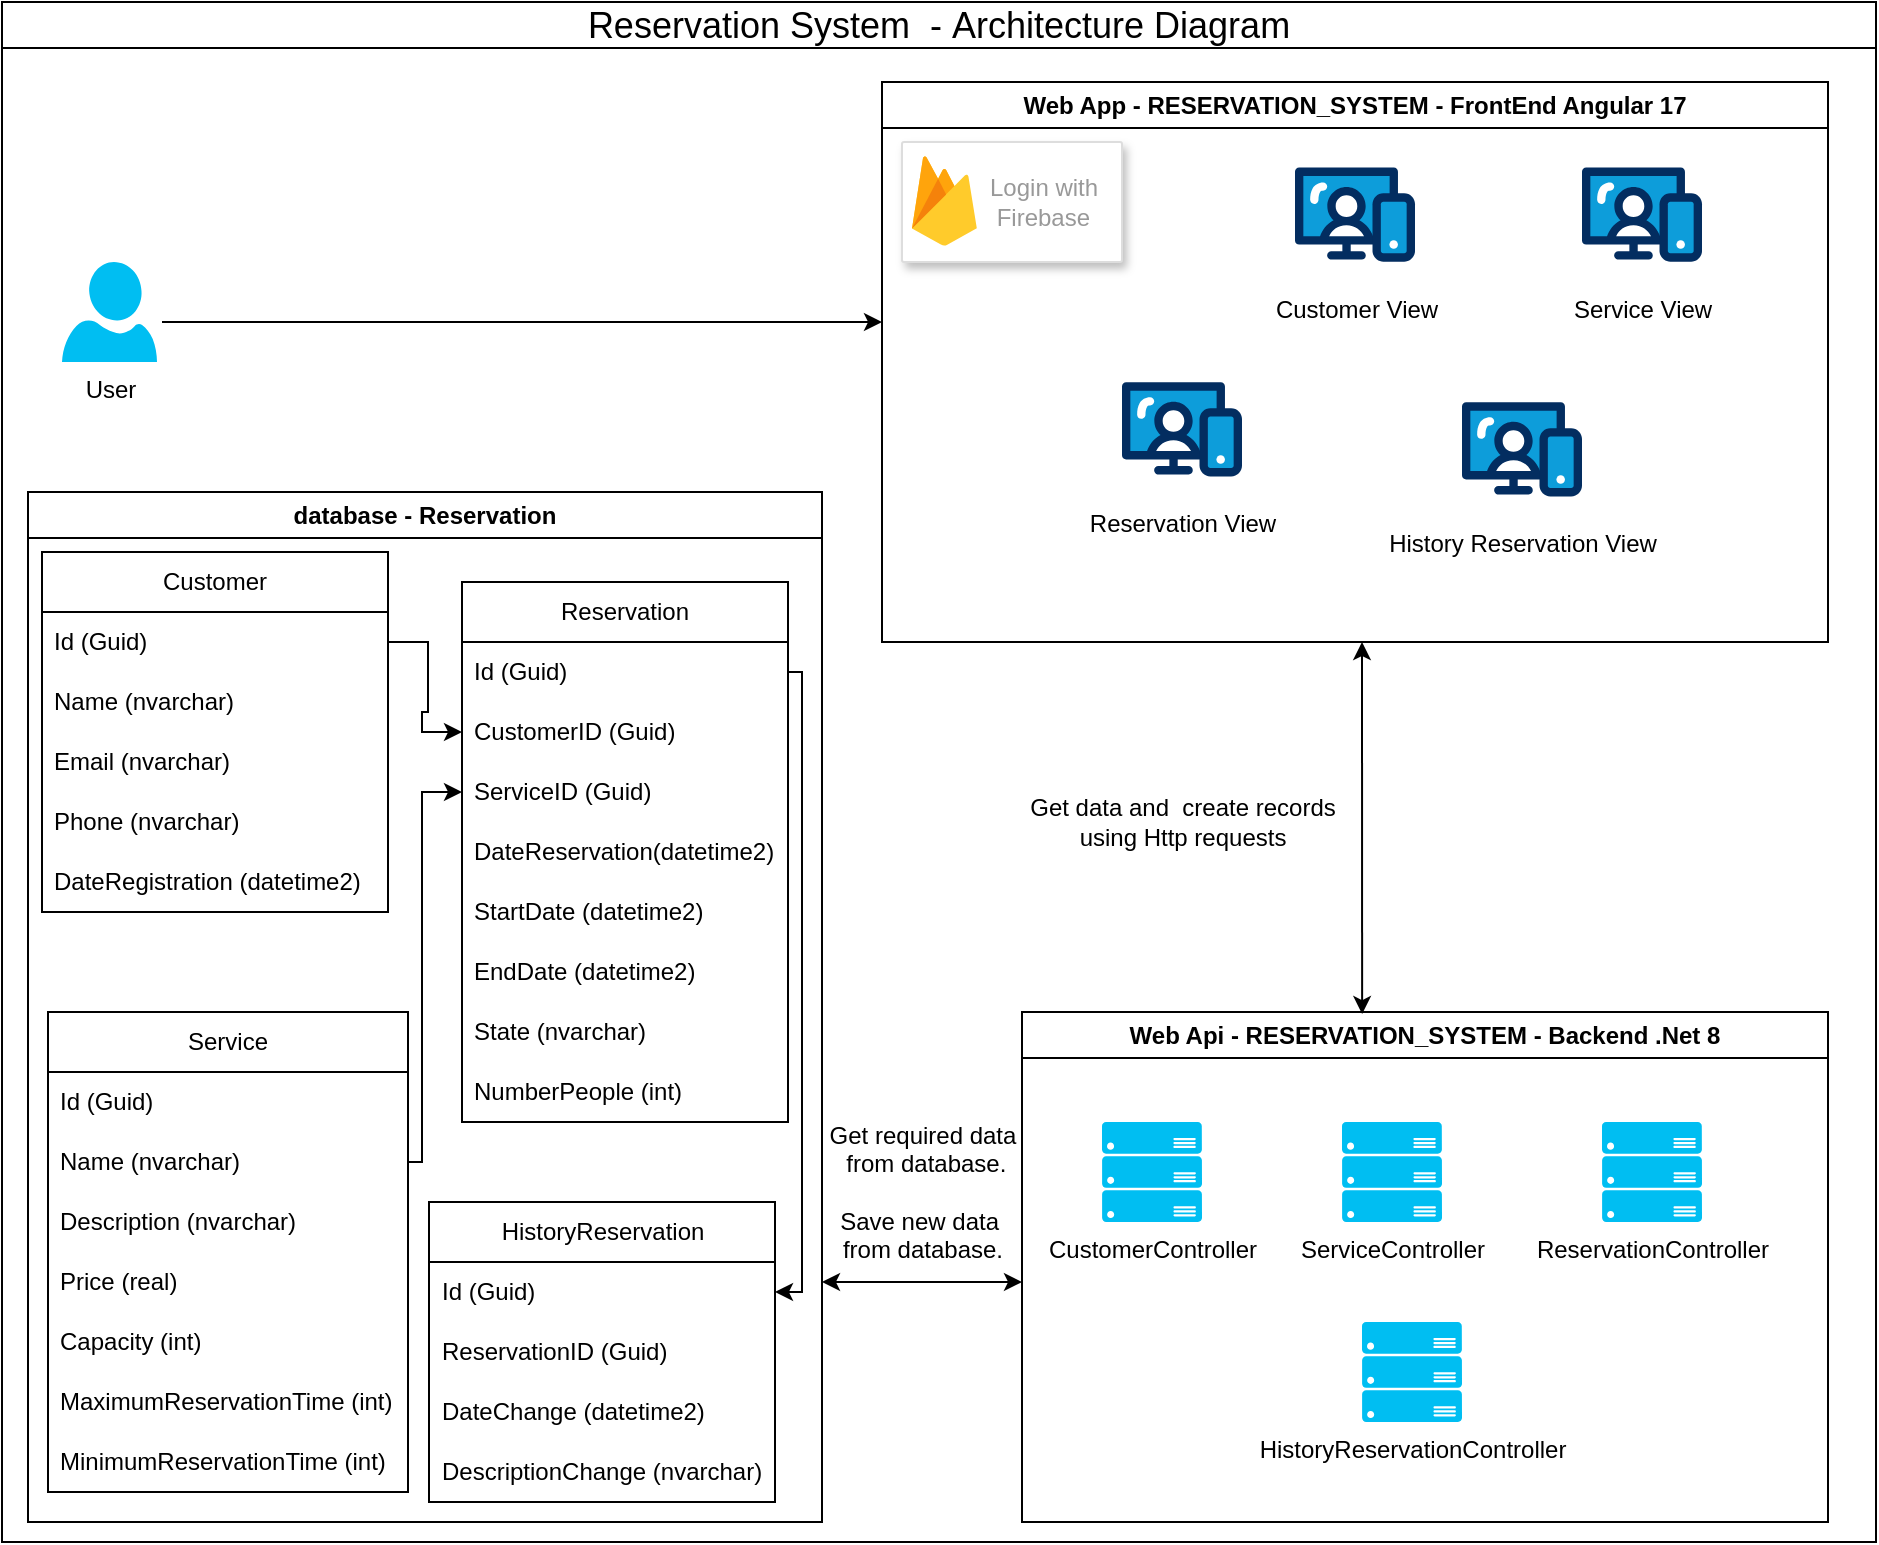 <mxfile version="24.7.8">
  <diagram name="Página-1" id="rdBdCRTcZmc_4KUXErlp">
    <mxGraphModel dx="1548" dy="629" grid="1" gridSize="10" guides="1" tooltips="1" connect="1" arrows="1" fold="1" page="1" pageScale="1" pageWidth="827" pageHeight="1169" background="none" math="0" shadow="0">
      <root>
        <mxCell id="0" />
        <mxCell id="1" parent="0" />
        <mxCell id="DlMznoRnkk3pD9Hjh-zh-8" value="&lt;span style=&quot;font-size: 18px; font-weight: 400; text-wrap: nowrap;&quot;&gt;Reservation System&amp;nbsp; -&amp;nbsp;&lt;/span&gt;&lt;span style=&quot;font-size: 18px; font-weight: 400; text-wrap: nowrap;&quot;&gt;Architecture Diagram&lt;/span&gt;" style="swimlane;whiteSpace=wrap;html=1;startSize=23;" parent="1" vertex="1">
          <mxGeometry x="-120" y="80" width="937" height="770" as="geometry">
            <mxRectangle x="40" y="30" width="210" height="60" as="alternateBounds" />
          </mxGeometry>
        </mxCell>
        <mxCell id="DlMznoRnkk3pD9Hjh-zh-10" value="Web App - RESERVATION_SYSTEM - FrontEnd Angular 17" style="swimlane;whiteSpace=wrap;html=1;" parent="DlMznoRnkk3pD9Hjh-zh-8" vertex="1">
          <mxGeometry x="440" y="40" width="473" height="280" as="geometry" />
        </mxCell>
        <mxCell id="DlMznoRnkk3pD9Hjh-zh-57" value="" style="strokeColor=#dddddd;shadow=1;strokeWidth=1;rounded=1;absoluteArcSize=1;arcSize=2;" parent="DlMznoRnkk3pD9Hjh-zh-10" vertex="1">
          <mxGeometry x="10" y="30" width="110" height="60" as="geometry" />
        </mxCell>
        <mxCell id="DlMznoRnkk3pD9Hjh-zh-58" value="Login with&lt;div&gt;&amp;nbsp;Firebase&lt;/div&gt;" style="sketch=0;dashed=0;connectable=0;html=1;fillColor=#5184F3;strokeColor=none;shape=mxgraph.gcp2.firebase;part=1;labelPosition=right;verticalLabelPosition=middle;align=left;verticalAlign=middle;spacingLeft=5;fontColor=#999999;fontSize=12;" parent="DlMznoRnkk3pD9Hjh-zh-57" vertex="1">
          <mxGeometry width="32.4" height="45" relative="1" as="geometry">
            <mxPoint x="5" y="7" as="offset" />
          </mxGeometry>
        </mxCell>
        <mxCell id="DlMznoRnkk3pD9Hjh-zh-60" value="Customer View" style="verticalLabelPosition=bottom;aspect=fixed;html=1;shape=mxgraph.salesforce.web;" parent="DlMznoRnkk3pD9Hjh-zh-10" vertex="1">
          <mxGeometry x="206.5" y="42.6" width="60" height="47.4" as="geometry" />
        </mxCell>
        <mxCell id="DlMznoRnkk3pD9Hjh-zh-63" value="Service View" style="verticalLabelPosition=bottom;aspect=fixed;html=1;shape=mxgraph.salesforce.web;" parent="DlMznoRnkk3pD9Hjh-zh-10" vertex="1">
          <mxGeometry x="350" y="42.6" width="60" height="47.4" as="geometry" />
        </mxCell>
        <mxCell id="DlMznoRnkk3pD9Hjh-zh-62" value="History Reservation View" style="verticalLabelPosition=bottom;aspect=fixed;html=1;shape=mxgraph.salesforce.web;" parent="DlMznoRnkk3pD9Hjh-zh-10" vertex="1">
          <mxGeometry x="290" y="160.0" width="60" height="47.4" as="geometry" />
        </mxCell>
        <mxCell id="DlMznoRnkk3pD9Hjh-zh-61" value="Reservation View" style="verticalLabelPosition=bottom;aspect=fixed;html=1;shape=mxgraph.salesforce.web;" parent="DlMznoRnkk3pD9Hjh-zh-10" vertex="1">
          <mxGeometry x="120" y="150.0" width="60" height="47.4" as="geometry" />
        </mxCell>
        <mxCell id="DlMznoRnkk3pD9Hjh-zh-11" value="Web Api - RESERVATION_SYSTEM - Backend .Net 8" style="swimlane;whiteSpace=wrap;html=1;" parent="DlMznoRnkk3pD9Hjh-zh-8" vertex="1">
          <mxGeometry x="510" y="505" width="403" height="255" as="geometry" />
        </mxCell>
        <mxCell id="DlMznoRnkk3pD9Hjh-zh-53" value="CustomerController" style="verticalLabelPosition=bottom;html=1;verticalAlign=top;align=center;strokeColor=none;fillColor=#00BEF2;shape=mxgraph.azure.server_rack;" parent="DlMznoRnkk3pD9Hjh-zh-11" vertex="1">
          <mxGeometry x="40" y="55" width="50" height="50" as="geometry" />
        </mxCell>
        <mxCell id="DlMznoRnkk3pD9Hjh-zh-54" value="ServiceController" style="verticalLabelPosition=bottom;html=1;verticalAlign=top;align=center;strokeColor=none;fillColor=#00BEF2;shape=mxgraph.azure.server_rack;" parent="DlMznoRnkk3pD9Hjh-zh-11" vertex="1">
          <mxGeometry x="160" y="55" width="50" height="50" as="geometry" />
        </mxCell>
        <mxCell id="DlMznoRnkk3pD9Hjh-zh-55" value="ReservationController" style="verticalLabelPosition=bottom;html=1;verticalAlign=top;align=center;strokeColor=none;fillColor=#00BEF2;shape=mxgraph.azure.server_rack;" parent="DlMznoRnkk3pD9Hjh-zh-11" vertex="1">
          <mxGeometry x="290" y="55" width="50" height="50" as="geometry" />
        </mxCell>
        <mxCell id="DlMznoRnkk3pD9Hjh-zh-56" value="HistoryReservationController" style="verticalLabelPosition=bottom;html=1;verticalAlign=top;align=center;strokeColor=none;fillColor=#00BEF2;shape=mxgraph.azure.server_rack;" parent="DlMznoRnkk3pD9Hjh-zh-11" vertex="1">
          <mxGeometry x="170" y="155" width="50" height="50" as="geometry" />
        </mxCell>
        <mxCell id="DlMznoRnkk3pD9Hjh-zh-12" value="" style="endArrow=classic;startArrow=classic;html=1;rounded=0;exitX=0.422;exitY=0.004;exitDx=0;exitDy=0;exitPerimeter=0;" parent="DlMznoRnkk3pD9Hjh-zh-8" source="DlMznoRnkk3pD9Hjh-zh-11" edge="1">
          <mxGeometry width="50" height="50" relative="1" as="geometry">
            <mxPoint x="750" y="490" as="sourcePoint" />
            <mxPoint x="680" y="320" as="targetPoint" />
          </mxGeometry>
        </mxCell>
        <mxCell id="DlMznoRnkk3pD9Hjh-zh-13" value="Get data and&amp;nbsp; create records&lt;div&gt;using Http requests&lt;/div&gt;" style="text;html=1;align=center;verticalAlign=middle;resizable=0;points=[];autosize=1;strokeColor=none;fillColor=none;" parent="DlMznoRnkk3pD9Hjh-zh-8" vertex="1">
          <mxGeometry x="500" y="390" width="180" height="40" as="geometry" />
        </mxCell>
        <mxCell id="DlMznoRnkk3pD9Hjh-zh-4" value="User" style="verticalLabelPosition=bottom;html=1;verticalAlign=top;align=center;strokeColor=none;fillColor=#00BEF2;shape=mxgraph.azure.user;" parent="DlMznoRnkk3pD9Hjh-zh-8" vertex="1">
          <mxGeometry x="30" y="130" width="47.5" height="50" as="geometry" />
        </mxCell>
        <mxCell id="DlMznoRnkk3pD9Hjh-zh-14" value="database -&amp;nbsp;Reservation" style="swimlane;whiteSpace=wrap;html=1;" parent="DlMznoRnkk3pD9Hjh-zh-8" vertex="1">
          <mxGeometry x="13" y="245" width="397" height="515" as="geometry" />
        </mxCell>
        <mxCell id="DlMznoRnkk3pD9Hjh-zh-21" value="Customer" style="swimlane;fontStyle=0;childLayout=stackLayout;horizontal=1;startSize=30;horizontalStack=0;resizeParent=1;resizeParentMax=0;resizeLast=0;collapsible=1;marginBottom=0;whiteSpace=wrap;html=1;" parent="DlMznoRnkk3pD9Hjh-zh-14" vertex="1">
          <mxGeometry x="7" y="30" width="173" height="180" as="geometry" />
        </mxCell>
        <mxCell id="DlMznoRnkk3pD9Hjh-zh-22" value="Id (Guid)" style="text;strokeColor=none;fillColor=none;align=left;verticalAlign=middle;spacingLeft=4;spacingRight=4;overflow=hidden;points=[[0,0.5],[1,0.5]];portConstraint=eastwest;rotatable=0;whiteSpace=wrap;html=1;" parent="DlMznoRnkk3pD9Hjh-zh-21" vertex="1">
          <mxGeometry y="30" width="173" height="30" as="geometry" />
        </mxCell>
        <mxCell id="DlMznoRnkk3pD9Hjh-zh-23" value="Name (nvarchar)" style="text;strokeColor=none;fillColor=none;align=left;verticalAlign=middle;spacingLeft=4;spacingRight=4;overflow=hidden;points=[[0,0.5],[1,0.5]];portConstraint=eastwest;rotatable=0;whiteSpace=wrap;html=1;" parent="DlMznoRnkk3pD9Hjh-zh-21" vertex="1">
          <mxGeometry y="60" width="173" height="30" as="geometry" />
        </mxCell>
        <mxCell id="DlMznoRnkk3pD9Hjh-zh-24" value="Email (nvarchar)" style="text;strokeColor=none;fillColor=none;align=left;verticalAlign=middle;spacingLeft=4;spacingRight=4;overflow=hidden;points=[[0,0.5],[1,0.5]];portConstraint=eastwest;rotatable=0;whiteSpace=wrap;html=1;" parent="DlMznoRnkk3pD9Hjh-zh-21" vertex="1">
          <mxGeometry y="90" width="173" height="30" as="geometry" />
        </mxCell>
        <mxCell id="DlMznoRnkk3pD9Hjh-zh-25" value="Phone (nvarchar)" style="text;strokeColor=none;fillColor=none;align=left;verticalAlign=middle;spacingLeft=4;spacingRight=4;overflow=hidden;points=[[0,0.5],[1,0.5]];portConstraint=eastwest;rotatable=0;whiteSpace=wrap;html=1;" parent="DlMznoRnkk3pD9Hjh-zh-21" vertex="1">
          <mxGeometry y="120" width="173" height="30" as="geometry" />
        </mxCell>
        <mxCell id="DlMznoRnkk3pD9Hjh-zh-26" value="DateRegistration (datetime2)" style="text;strokeColor=none;fillColor=none;align=left;verticalAlign=middle;spacingLeft=4;spacingRight=4;overflow=hidden;points=[[0,0.5],[1,0.5]];portConstraint=eastwest;rotatable=0;whiteSpace=wrap;html=1;" parent="DlMznoRnkk3pD9Hjh-zh-21" vertex="1">
          <mxGeometry y="150" width="173" height="30" as="geometry" />
        </mxCell>
        <mxCell id="DlMznoRnkk3pD9Hjh-zh-27" value="Service" style="swimlane;fontStyle=0;childLayout=stackLayout;horizontal=1;startSize=30;horizontalStack=0;resizeParent=1;resizeParentMax=0;resizeLast=0;collapsible=1;marginBottom=0;whiteSpace=wrap;html=1;" parent="DlMznoRnkk3pD9Hjh-zh-14" vertex="1">
          <mxGeometry x="10" y="260" width="180" height="240" as="geometry" />
        </mxCell>
        <mxCell id="DlMznoRnkk3pD9Hjh-zh-28" value="Id (Guid)" style="text;strokeColor=none;fillColor=none;align=left;verticalAlign=middle;spacingLeft=4;spacingRight=4;overflow=hidden;points=[[0,0.5],[1,0.5]];portConstraint=eastwest;rotatable=0;whiteSpace=wrap;html=1;" parent="DlMznoRnkk3pD9Hjh-zh-27" vertex="1">
          <mxGeometry y="30" width="180" height="30" as="geometry" />
        </mxCell>
        <mxCell id="DlMznoRnkk3pD9Hjh-zh-29" value="&lt;div&gt;&lt;span style=&quot;background-color: initial;&quot;&gt;Name (nvarchar)&lt;/span&gt;&lt;br&gt;&lt;/div&gt;" style="text;strokeColor=none;fillColor=none;align=left;verticalAlign=middle;spacingLeft=4;spacingRight=4;overflow=hidden;points=[[0,0.5],[1,0.5]];portConstraint=eastwest;rotatable=0;whiteSpace=wrap;html=1;" parent="DlMznoRnkk3pD9Hjh-zh-27" vertex="1">
          <mxGeometry y="60" width="180" height="30" as="geometry" />
        </mxCell>
        <mxCell id="DlMznoRnkk3pD9Hjh-zh-30" value="&lt;div&gt;&lt;span style=&quot;background-color: initial;&quot;&gt;Description (&lt;/span&gt;&lt;span style=&quot;background-color: initial;&quot;&gt;nvarchar)&lt;/span&gt;&lt;br&gt;&lt;/div&gt;" style="text;strokeColor=none;fillColor=none;align=left;verticalAlign=middle;spacingLeft=4;spacingRight=4;overflow=hidden;points=[[0,0.5],[1,0.5]];portConstraint=eastwest;rotatable=0;whiteSpace=wrap;html=1;" parent="DlMznoRnkk3pD9Hjh-zh-27" vertex="1">
          <mxGeometry y="90" width="180" height="30" as="geometry" />
        </mxCell>
        <mxCell id="DlMznoRnkk3pD9Hjh-zh-31" value="&lt;div&gt;&lt;span style=&quot;background-color: initial;&quot;&gt;Price&amp;nbsp;&lt;/span&gt;&lt;span style=&quot;background-color: initial;&quot;&gt;(&lt;/span&gt;&lt;span style=&quot;background-color: initial;&quot;&gt;real)&lt;/span&gt;&lt;br&gt;&lt;/div&gt;" style="text;strokeColor=none;fillColor=none;align=left;verticalAlign=middle;spacingLeft=4;spacingRight=4;overflow=hidden;points=[[0,0.5],[1,0.5]];portConstraint=eastwest;rotatable=0;whiteSpace=wrap;html=1;" parent="DlMznoRnkk3pD9Hjh-zh-27" vertex="1">
          <mxGeometry y="120" width="180" height="30" as="geometry" />
        </mxCell>
        <mxCell id="DlMznoRnkk3pD9Hjh-zh-32" value="&lt;div&gt;&lt;span style=&quot;background-color: initial;&quot;&gt;Capacity&amp;nbsp;&lt;/span&gt;&lt;span style=&quot;background-color: initial;&quot;&gt;(&lt;/span&gt;&lt;span style=&quot;background-color: initial;&quot;&gt;int)&lt;/span&gt;&lt;br&gt;&lt;/div&gt;" style="text;strokeColor=none;fillColor=none;align=left;verticalAlign=middle;spacingLeft=4;spacingRight=4;overflow=hidden;points=[[0,0.5],[1,0.5]];portConstraint=eastwest;rotatable=0;whiteSpace=wrap;html=1;" parent="DlMznoRnkk3pD9Hjh-zh-27" vertex="1">
          <mxGeometry y="150" width="180" height="30" as="geometry" />
        </mxCell>
        <mxCell id="DlMznoRnkk3pD9Hjh-zh-33" value="&lt;div&gt;MaximumReservationTime (int)&lt;br&gt;&lt;/div&gt;" style="text;strokeColor=none;fillColor=none;align=left;verticalAlign=middle;spacingLeft=4;spacingRight=4;overflow=hidden;points=[[0,0.5],[1,0.5]];portConstraint=eastwest;rotatable=0;whiteSpace=wrap;html=1;" parent="DlMznoRnkk3pD9Hjh-zh-27" vertex="1">
          <mxGeometry y="180" width="180" height="30" as="geometry" />
        </mxCell>
        <mxCell id="YAZcjviuUg3TuDp-33JQ-2" value="&lt;div&gt;MinimumReservationTime (int)&lt;br&gt;&lt;/div&gt;" style="text;strokeColor=none;fillColor=none;align=left;verticalAlign=middle;spacingLeft=4;spacingRight=4;overflow=hidden;points=[[0,0.5],[1,0.5]];portConstraint=eastwest;rotatable=0;whiteSpace=wrap;html=1;" vertex="1" parent="DlMznoRnkk3pD9Hjh-zh-27">
          <mxGeometry y="210" width="180" height="30" as="geometry" />
        </mxCell>
        <mxCell id="DlMznoRnkk3pD9Hjh-zh-17" value="Reservation" style="swimlane;fontStyle=0;childLayout=stackLayout;horizontal=1;startSize=30;horizontalStack=0;resizeParent=1;resizeParentMax=0;resizeLast=0;collapsible=1;marginBottom=0;whiteSpace=wrap;html=1;" parent="DlMznoRnkk3pD9Hjh-zh-14" vertex="1">
          <mxGeometry x="217" y="45" width="163" height="270" as="geometry">
            <mxRectangle x="-390" y="430" width="60" height="30" as="alternateBounds" />
          </mxGeometry>
        </mxCell>
        <mxCell id="DlMznoRnkk3pD9Hjh-zh-18" value="Id (Guid)" style="text;strokeColor=none;fillColor=none;align=left;verticalAlign=middle;spacingLeft=4;spacingRight=4;overflow=hidden;points=[[0,0.5],[1,0.5]];portConstraint=eastwest;rotatable=0;whiteSpace=wrap;html=1;" parent="DlMznoRnkk3pD9Hjh-zh-17" vertex="1">
          <mxGeometry y="30" width="163" height="30" as="geometry" />
        </mxCell>
        <mxCell id="DlMznoRnkk3pD9Hjh-zh-19" value="CustomerID (Guid)" style="text;strokeColor=none;fillColor=none;align=left;verticalAlign=middle;spacingLeft=4;spacingRight=4;overflow=hidden;points=[[0,0.5],[1,0.5]];portConstraint=eastwest;rotatable=0;whiteSpace=wrap;html=1;" parent="DlMznoRnkk3pD9Hjh-zh-17" vertex="1">
          <mxGeometry y="60" width="163" height="30" as="geometry" />
        </mxCell>
        <mxCell id="DlMznoRnkk3pD9Hjh-zh-20" value="ServiceID (Guid)" style="text;strokeColor=none;fillColor=none;align=left;verticalAlign=middle;spacingLeft=4;spacingRight=4;overflow=hidden;points=[[0,0.5],[1,0.5]];portConstraint=eastwest;rotatable=0;whiteSpace=wrap;html=1;" parent="DlMznoRnkk3pD9Hjh-zh-17" vertex="1">
          <mxGeometry y="90" width="163" height="30" as="geometry" />
        </mxCell>
        <mxCell id="YAZcjviuUg3TuDp-33JQ-3" value="DateReservation(datetime2)" style="text;strokeColor=none;fillColor=none;align=left;verticalAlign=middle;spacingLeft=4;spacingRight=4;overflow=hidden;points=[[0,0.5],[1,0.5]];portConstraint=eastwest;rotatable=0;whiteSpace=wrap;html=1;" vertex="1" parent="DlMznoRnkk3pD9Hjh-zh-17">
          <mxGeometry y="120" width="163" height="30" as="geometry" />
        </mxCell>
        <mxCell id="DlMznoRnkk3pD9Hjh-zh-34" value="StartDate (datetime2)" style="text;strokeColor=none;fillColor=none;align=left;verticalAlign=middle;spacingLeft=4;spacingRight=4;overflow=hidden;points=[[0,0.5],[1,0.5]];portConstraint=eastwest;rotatable=0;whiteSpace=wrap;html=1;" parent="DlMznoRnkk3pD9Hjh-zh-17" vertex="1">
          <mxGeometry y="150" width="163" height="30" as="geometry" />
        </mxCell>
        <mxCell id="DlMznoRnkk3pD9Hjh-zh-35" value="EndDate (datetime2)" style="text;strokeColor=none;fillColor=none;align=left;verticalAlign=middle;spacingLeft=4;spacingRight=4;overflow=hidden;points=[[0,0.5],[1,0.5]];portConstraint=eastwest;rotatable=0;whiteSpace=wrap;html=1;" parent="DlMznoRnkk3pD9Hjh-zh-17" vertex="1">
          <mxGeometry y="180" width="163" height="30" as="geometry" />
        </mxCell>
        <mxCell id="DlMznoRnkk3pD9Hjh-zh-36" value="State (nvarchar)" style="text;strokeColor=none;fillColor=none;align=left;verticalAlign=middle;spacingLeft=4;spacingRight=4;overflow=hidden;points=[[0,0.5],[1,0.5]];portConstraint=eastwest;rotatable=0;whiteSpace=wrap;html=1;" parent="DlMznoRnkk3pD9Hjh-zh-17" vertex="1">
          <mxGeometry y="210" width="163" height="30" as="geometry" />
        </mxCell>
        <mxCell id="DlMznoRnkk3pD9Hjh-zh-37" value="NumberPeople (int)" style="text;strokeColor=none;fillColor=none;align=left;verticalAlign=middle;spacingLeft=4;spacingRight=4;overflow=hidden;points=[[0,0.5],[1,0.5]];portConstraint=eastwest;rotatable=0;whiteSpace=wrap;html=1;" parent="DlMznoRnkk3pD9Hjh-zh-17" vertex="1">
          <mxGeometry y="240" width="163" height="30" as="geometry" />
        </mxCell>
        <mxCell id="DlMznoRnkk3pD9Hjh-zh-39" value="HistoryReservation" style="swimlane;fontStyle=0;childLayout=stackLayout;horizontal=1;startSize=30;horizontalStack=0;resizeParent=1;resizeParentMax=0;resizeLast=0;collapsible=1;marginBottom=0;whiteSpace=wrap;html=1;" parent="DlMznoRnkk3pD9Hjh-zh-14" vertex="1">
          <mxGeometry x="200.5" y="355" width="173" height="150" as="geometry" />
        </mxCell>
        <mxCell id="DlMznoRnkk3pD9Hjh-zh-40" value="Id (Guid)" style="text;strokeColor=none;fillColor=none;align=left;verticalAlign=middle;spacingLeft=4;spacingRight=4;overflow=hidden;points=[[0,0.5],[1,0.5]];portConstraint=eastwest;rotatable=0;whiteSpace=wrap;html=1;" parent="DlMznoRnkk3pD9Hjh-zh-39" vertex="1">
          <mxGeometry y="30" width="173" height="30" as="geometry" />
        </mxCell>
        <mxCell id="DlMznoRnkk3pD9Hjh-zh-41" value="ReservationID (Guid)" style="text;strokeColor=none;fillColor=none;align=left;verticalAlign=middle;spacingLeft=4;spacingRight=4;overflow=hidden;points=[[0,0.5],[1,0.5]];portConstraint=eastwest;rotatable=0;whiteSpace=wrap;html=1;" parent="DlMznoRnkk3pD9Hjh-zh-39" vertex="1">
          <mxGeometry y="60" width="173" height="30" as="geometry" />
        </mxCell>
        <mxCell id="DlMznoRnkk3pD9Hjh-zh-42" value="DateChange (datetime2)" style="text;strokeColor=none;fillColor=none;align=left;verticalAlign=middle;spacingLeft=4;spacingRight=4;overflow=hidden;points=[[0,0.5],[1,0.5]];portConstraint=eastwest;rotatable=0;whiteSpace=wrap;html=1;" parent="DlMznoRnkk3pD9Hjh-zh-39" vertex="1">
          <mxGeometry y="90" width="173" height="30" as="geometry" />
        </mxCell>
        <mxCell id="DlMznoRnkk3pD9Hjh-zh-43" value="DescriptionChange (nvarchar)" style="text;strokeColor=none;fillColor=none;align=left;verticalAlign=middle;spacingLeft=4;spacingRight=4;overflow=hidden;points=[[0,0.5],[1,0.5]];portConstraint=eastwest;rotatable=0;whiteSpace=wrap;html=1;" parent="DlMznoRnkk3pD9Hjh-zh-39" vertex="1">
          <mxGeometry y="120" width="173" height="30" as="geometry" />
        </mxCell>
        <mxCell id="DlMznoRnkk3pD9Hjh-zh-44" style="edgeStyle=orthogonalEdgeStyle;rounded=0;orthogonalLoop=1;jettySize=auto;html=1;exitX=1;exitY=0.5;exitDx=0;exitDy=0;entryX=0;entryY=0.5;entryDx=0;entryDy=0;" parent="DlMznoRnkk3pD9Hjh-zh-14" source="DlMznoRnkk3pD9Hjh-zh-22" target="DlMznoRnkk3pD9Hjh-zh-19" edge="1">
          <mxGeometry relative="1" as="geometry" />
        </mxCell>
        <mxCell id="DlMznoRnkk3pD9Hjh-zh-45" style="edgeStyle=orthogonalEdgeStyle;rounded=0;orthogonalLoop=1;jettySize=auto;html=1;exitX=1;exitY=0.5;exitDx=0;exitDy=0;entryX=0;entryY=0.5;entryDx=0;entryDy=0;" parent="DlMznoRnkk3pD9Hjh-zh-14" source="DlMznoRnkk3pD9Hjh-zh-29" target="DlMznoRnkk3pD9Hjh-zh-20" edge="1">
          <mxGeometry relative="1" as="geometry">
            <Array as="points">
              <mxPoint x="197" y="335" />
              <mxPoint x="197" y="150" />
            </Array>
          </mxGeometry>
        </mxCell>
        <mxCell id="DlMznoRnkk3pD9Hjh-zh-46" style="edgeStyle=orthogonalEdgeStyle;rounded=0;orthogonalLoop=1;jettySize=auto;html=1;exitX=1;exitY=0.5;exitDx=0;exitDy=0;entryX=1;entryY=0.5;entryDx=0;entryDy=0;" parent="DlMznoRnkk3pD9Hjh-zh-14" source="DlMznoRnkk3pD9Hjh-zh-18" target="DlMznoRnkk3pD9Hjh-zh-40" edge="1">
          <mxGeometry relative="1" as="geometry">
            <Array as="points">
              <mxPoint x="387" y="90" />
              <mxPoint x="387" y="400" />
            </Array>
          </mxGeometry>
        </mxCell>
        <mxCell id="DlMznoRnkk3pD9Hjh-zh-6" value="" style="endArrow=classic;html=1;rounded=0;" parent="DlMznoRnkk3pD9Hjh-zh-8" edge="1">
          <mxGeometry width="50" height="50" relative="1" as="geometry">
            <mxPoint x="80" y="160" as="sourcePoint" />
            <mxPoint x="440" y="160" as="targetPoint" />
          </mxGeometry>
        </mxCell>
        <mxCell id="DlMznoRnkk3pD9Hjh-zh-47" value="Get required data&lt;div&gt;&amp;nbsp;from database.&lt;br&gt;&lt;br&gt;Save new data&amp;nbsp;&lt;/div&gt;&lt;div&gt;from database.&lt;/div&gt;" style="text;html=1;align=center;verticalAlign=middle;resizable=0;points=[];autosize=1;strokeColor=none;fillColor=none;" parent="DlMznoRnkk3pD9Hjh-zh-8" vertex="1">
          <mxGeometry x="400" y="550" width="120" height="90" as="geometry" />
        </mxCell>
        <mxCell id="DlMznoRnkk3pD9Hjh-zh-16" value="" style="endArrow=classic;startArrow=classic;html=1;rounded=0;" parent="1" edge="1">
          <mxGeometry width="50" height="50" relative="1" as="geometry">
            <mxPoint x="290" y="720" as="sourcePoint" />
            <mxPoint x="390" y="720" as="targetPoint" />
            <Array as="points">
              <mxPoint x="340" y="720" />
            </Array>
          </mxGeometry>
        </mxCell>
      </root>
    </mxGraphModel>
  </diagram>
</mxfile>
